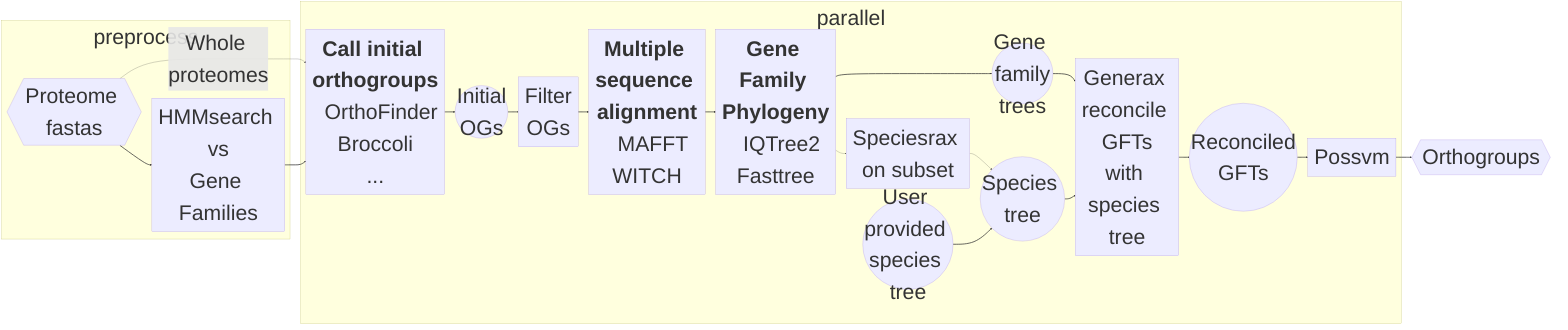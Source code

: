 %%{
  init: {
    'theme': 'default',
    'themeVariables': {
      'fontSize': '100px'
    }
  }
}%%
graph LR
  A{{"`Proteome fastas`"}}
  B["`HMMsearch vs
  Gene Families`"]
  C["`**Call initial orthogroups**

  OrthoFinder
  Broccoli
  ...`"]
  D(("`Initial
  OGs`"))
  E["`Filter
  OGs`"]
  F["`**Multiple sequence alignment**
  
  MAFFT
  WITCH`"]
  G["`**Gene Family Phylogeny**

  IQTree2
  Fasttree`"]
  G2["`Speciesrax on subset`"]
  H(("`Gene family
  trees`"))
  I["`Generax reconcile GFTs
  with species tree`"]
  J(("`Species 
  tree`"))
  K(("`User provided 
  species tree`"))
  L2(("`Reconciled
  GFTs`"))
  M1[Possvm]
  M2{{Orthogroups}}

  subgraph preprocess
  A==>B
  end

  A-- "`Whole proteomes`" -->C
  subgraph parallel
  B==>C
  C==>D
  D==>E
  E==>F
  F==>G
  G==>H
  G-->G2
  G2-->J
  K==>J
  H==>I
  J==>I
  I==>L2
  L2==>M1
  end
  M1==>M2